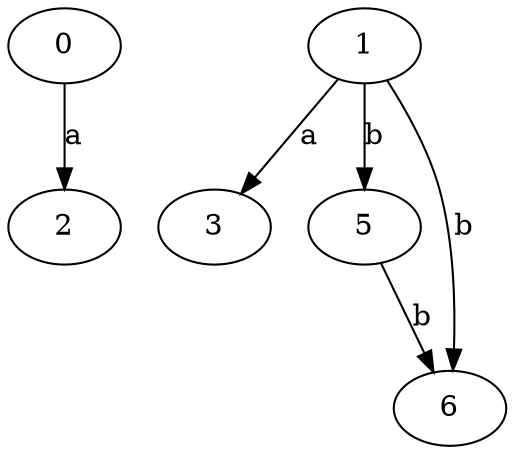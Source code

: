 strict digraph  {
2;
3;
5;
0;
1;
6;
5 -> 6  [label=b];
0 -> 2  [label=a];
1 -> 3  [label=a];
1 -> 5  [label=b];
1 -> 6  [label=b];
}
